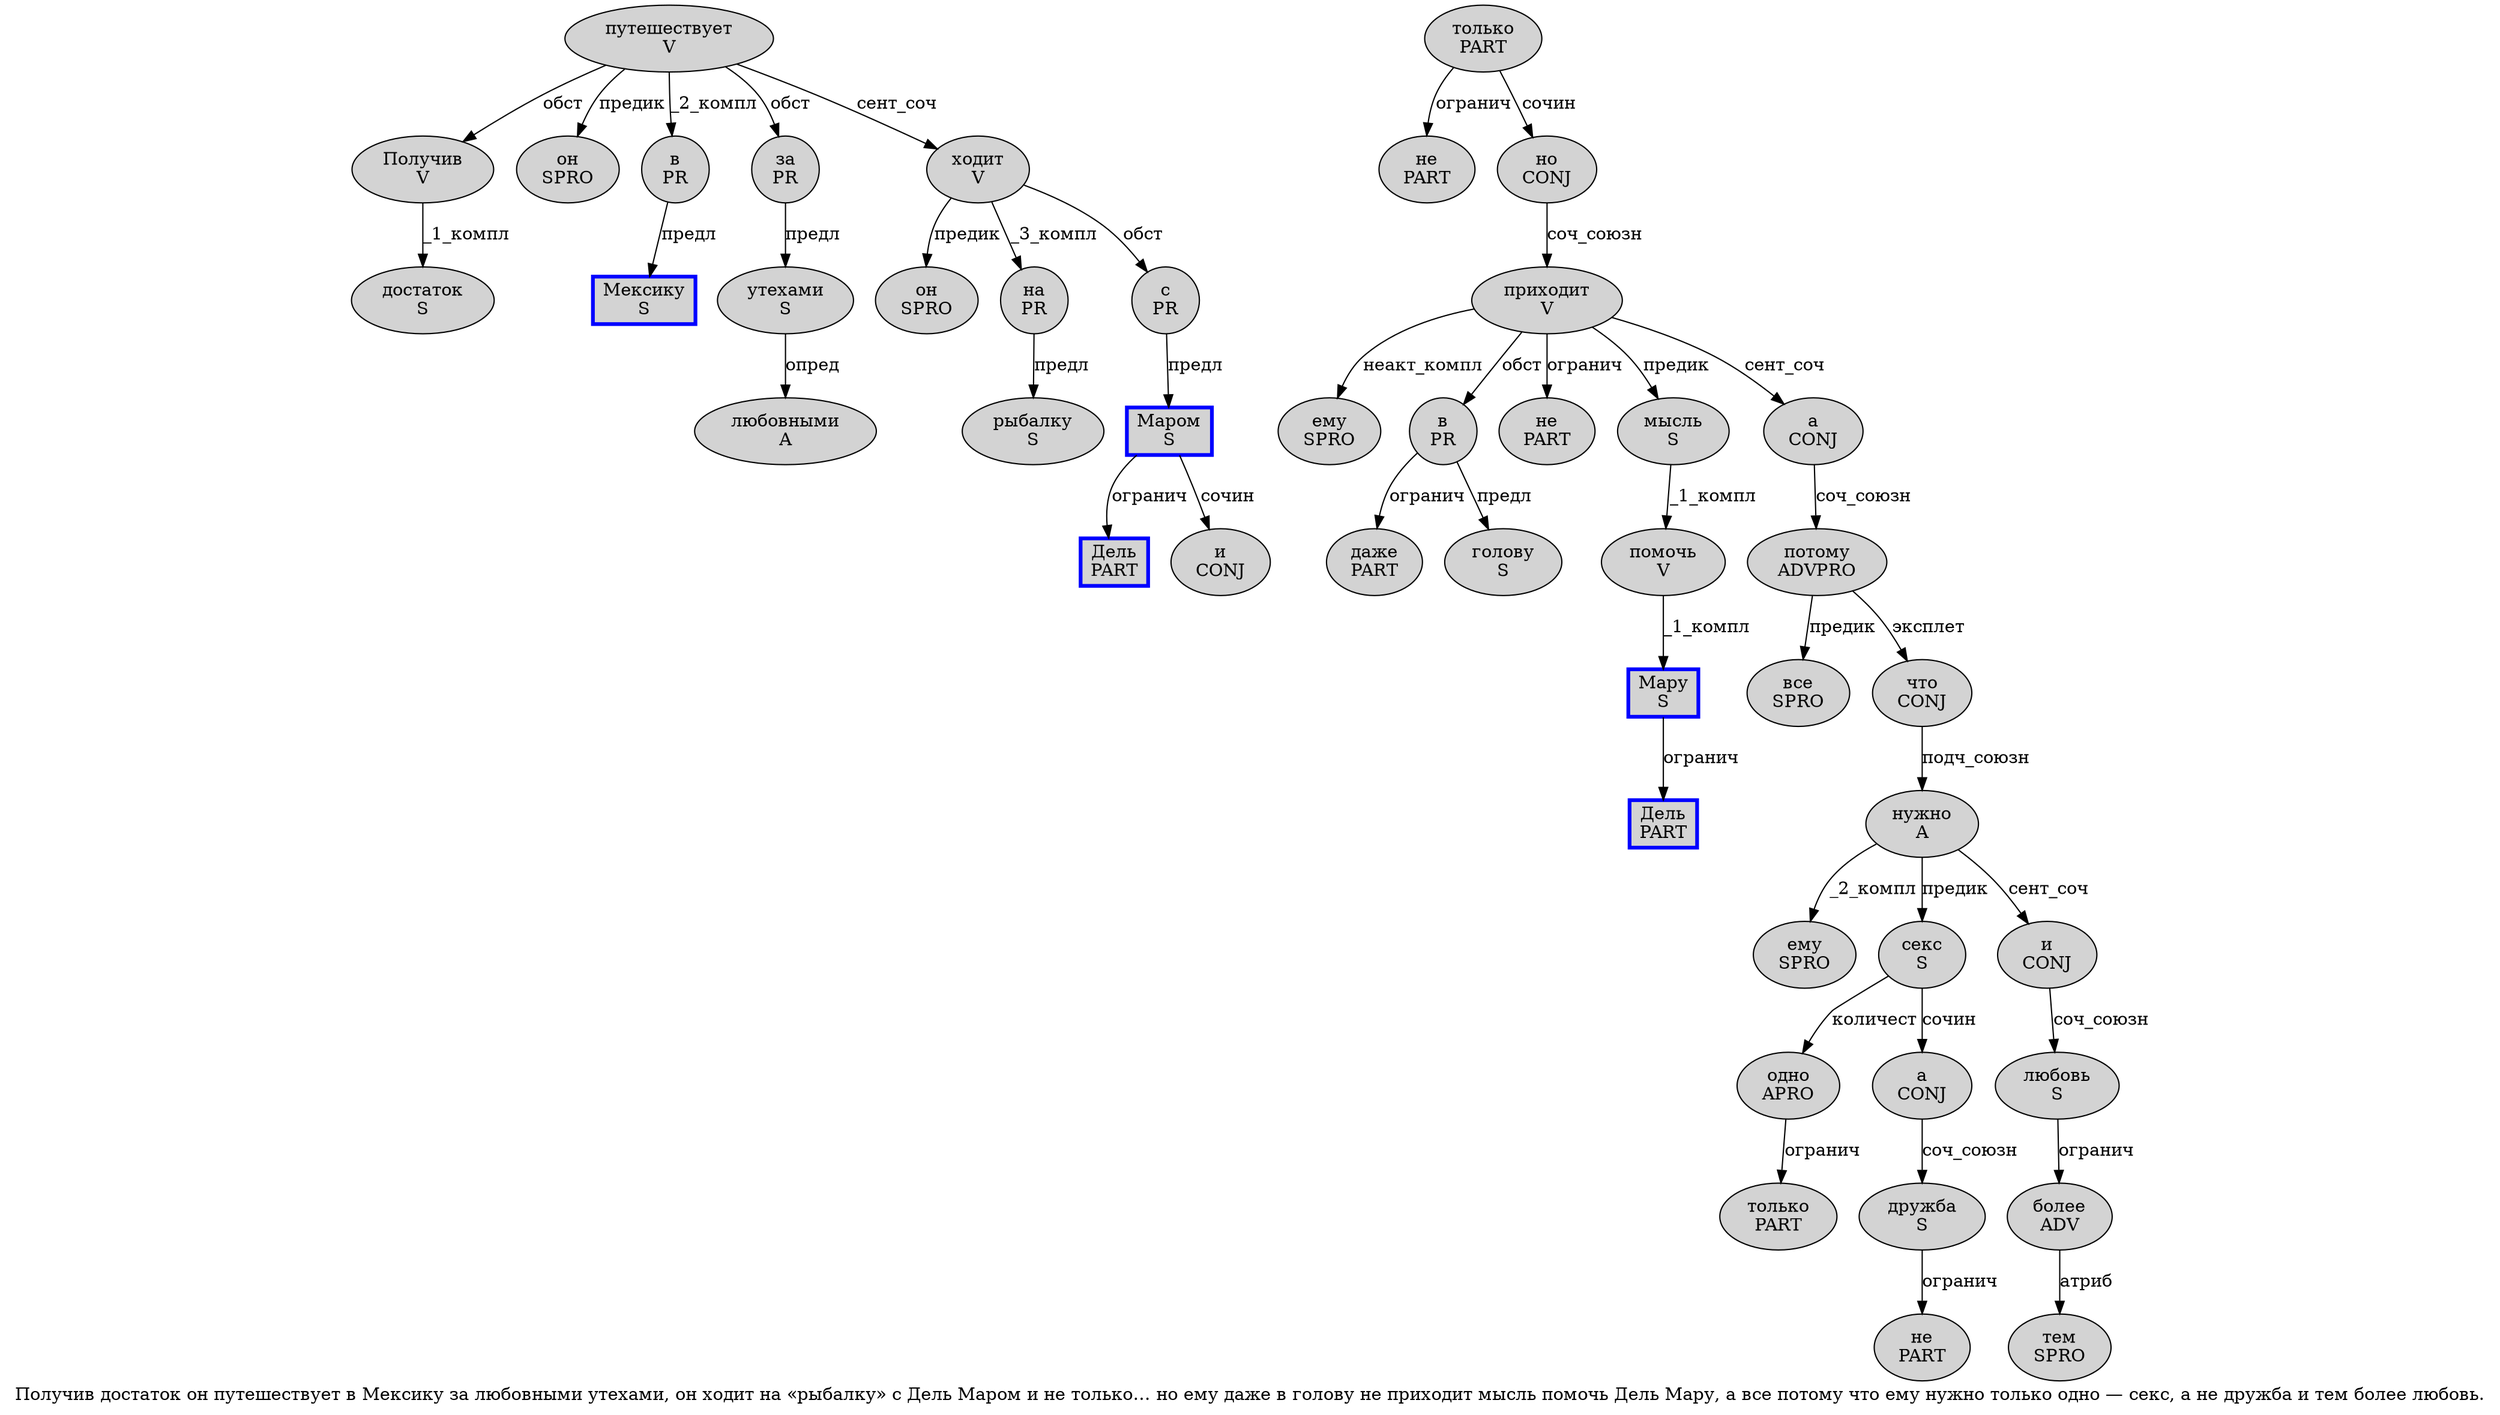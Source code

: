 digraph SENTENCE_3102 {
	graph [label="Получив достаток он путешествует в Мексику за любовными утехами, он ходит на «рыбалку» с Дель Маром и не только… но ему даже в голову не приходит мысль помочь Дель Мару, а все потому что ему нужно только одно — секс, а не дружба и тем более любовь."]
	node [style=filled]
		0 [label="Получив
V" color="" fillcolor=lightgray penwidth=1 shape=ellipse]
		1 [label="достаток
S" color="" fillcolor=lightgray penwidth=1 shape=ellipse]
		2 [label="он
SPRO" color="" fillcolor=lightgray penwidth=1 shape=ellipse]
		3 [label="путешествует
V" color="" fillcolor=lightgray penwidth=1 shape=ellipse]
		4 [label="в
PR" color="" fillcolor=lightgray penwidth=1 shape=ellipse]
		5 [label="Мексику
S" color=blue fillcolor=lightgray penwidth=3 shape=box]
		6 [label="за
PR" color="" fillcolor=lightgray penwidth=1 shape=ellipse]
		7 [label="любовными
A" color="" fillcolor=lightgray penwidth=1 shape=ellipse]
		8 [label="утехами
S" color="" fillcolor=lightgray penwidth=1 shape=ellipse]
		10 [label="он
SPRO" color="" fillcolor=lightgray penwidth=1 shape=ellipse]
		11 [label="ходит
V" color="" fillcolor=lightgray penwidth=1 shape=ellipse]
		12 [label="на
PR" color="" fillcolor=lightgray penwidth=1 shape=ellipse]
		14 [label="рыбалку
S" color="" fillcolor=lightgray penwidth=1 shape=ellipse]
		16 [label="с
PR" color="" fillcolor=lightgray penwidth=1 shape=ellipse]
		17 [label="Дель
PART" color=blue fillcolor=lightgray penwidth=3 shape=box]
		18 [label="Маром
S" color=blue fillcolor=lightgray penwidth=3 shape=box]
		19 [label="и
CONJ" color="" fillcolor=lightgray penwidth=1 shape=ellipse]
		20 [label="не
PART" color="" fillcolor=lightgray penwidth=1 shape=ellipse]
		21 [label="только
PART" color="" fillcolor=lightgray penwidth=1 shape=ellipse]
		23 [label="но
CONJ" color="" fillcolor=lightgray penwidth=1 shape=ellipse]
		24 [label="ему
SPRO" color="" fillcolor=lightgray penwidth=1 shape=ellipse]
		25 [label="даже
PART" color="" fillcolor=lightgray penwidth=1 shape=ellipse]
		26 [label="в
PR" color="" fillcolor=lightgray penwidth=1 shape=ellipse]
		27 [label="голову
S" color="" fillcolor=lightgray penwidth=1 shape=ellipse]
		28 [label="не
PART" color="" fillcolor=lightgray penwidth=1 shape=ellipse]
		29 [label="приходит
V" color="" fillcolor=lightgray penwidth=1 shape=ellipse]
		30 [label="мысль
S" color="" fillcolor=lightgray penwidth=1 shape=ellipse]
		31 [label="помочь
V" color="" fillcolor=lightgray penwidth=1 shape=ellipse]
		32 [label="Дель
PART" color=blue fillcolor=lightgray penwidth=3 shape=box]
		33 [label="Мару
S" color=blue fillcolor=lightgray penwidth=3 shape=box]
		35 [label="а
CONJ" color="" fillcolor=lightgray penwidth=1 shape=ellipse]
		36 [label="все
SPRO" color="" fillcolor=lightgray penwidth=1 shape=ellipse]
		37 [label="потому
ADVPRO" color="" fillcolor=lightgray penwidth=1 shape=ellipse]
		38 [label="что
CONJ" color="" fillcolor=lightgray penwidth=1 shape=ellipse]
		39 [label="ему
SPRO" color="" fillcolor=lightgray penwidth=1 shape=ellipse]
		40 [label="нужно
A" color="" fillcolor=lightgray penwidth=1 shape=ellipse]
		41 [label="только
PART" color="" fillcolor=lightgray penwidth=1 shape=ellipse]
		42 [label="одно
APRO" color="" fillcolor=lightgray penwidth=1 shape=ellipse]
		44 [label="секс
S" color="" fillcolor=lightgray penwidth=1 shape=ellipse]
		46 [label="а
CONJ" color="" fillcolor=lightgray penwidth=1 shape=ellipse]
		47 [label="не
PART" color="" fillcolor=lightgray penwidth=1 shape=ellipse]
		48 [label="дружба
S" color="" fillcolor=lightgray penwidth=1 shape=ellipse]
		49 [label="и
CONJ" color="" fillcolor=lightgray penwidth=1 shape=ellipse]
		50 [label="тем
SPRO" color="" fillcolor=lightgray penwidth=1 shape=ellipse]
		51 [label="более
ADV" color="" fillcolor=lightgray penwidth=1 shape=ellipse]
		52 [label="любовь
S" color="" fillcolor=lightgray penwidth=1 shape=ellipse]
			18 -> 17 [label="огранич"]
			18 -> 19 [label="сочин"]
			8 -> 7 [label="опред"]
			6 -> 8 [label="предл"]
			51 -> 50 [label="атриб"]
			21 -> 20 [label="огранич"]
			21 -> 23 [label="сочин"]
			40 -> 39 [label="_2_компл"]
			40 -> 44 [label="предик"]
			40 -> 49 [label="сент_соч"]
			3 -> 0 [label="обст"]
			3 -> 2 [label="предик"]
			3 -> 4 [label="_2_компл"]
			3 -> 6 [label="обст"]
			3 -> 11 [label="сент_соч"]
			30 -> 31 [label="_1_компл"]
			26 -> 25 [label="огранич"]
			26 -> 27 [label="предл"]
			0 -> 1 [label="_1_компл"]
			48 -> 47 [label="огранич"]
			29 -> 24 [label="неакт_компл"]
			29 -> 26 [label="обст"]
			29 -> 28 [label="огранич"]
			29 -> 30 [label="предик"]
			29 -> 35 [label="сент_соч"]
			49 -> 52 [label="соч_союзн"]
			12 -> 14 [label="предл"]
			46 -> 48 [label="соч_союзн"]
			33 -> 32 [label="огранич"]
			52 -> 51 [label="огранич"]
			16 -> 18 [label="предл"]
			31 -> 33 [label="_1_компл"]
			11 -> 10 [label="предик"]
			11 -> 12 [label="_3_компл"]
			11 -> 16 [label="обст"]
			37 -> 36 [label="предик"]
			37 -> 38 [label="эксплет"]
			44 -> 42 [label="количест"]
			44 -> 46 [label="сочин"]
			38 -> 40 [label="подч_союзн"]
			42 -> 41 [label="огранич"]
			35 -> 37 [label="соч_союзн"]
			23 -> 29 [label="соч_союзн"]
			4 -> 5 [label="предл"]
}